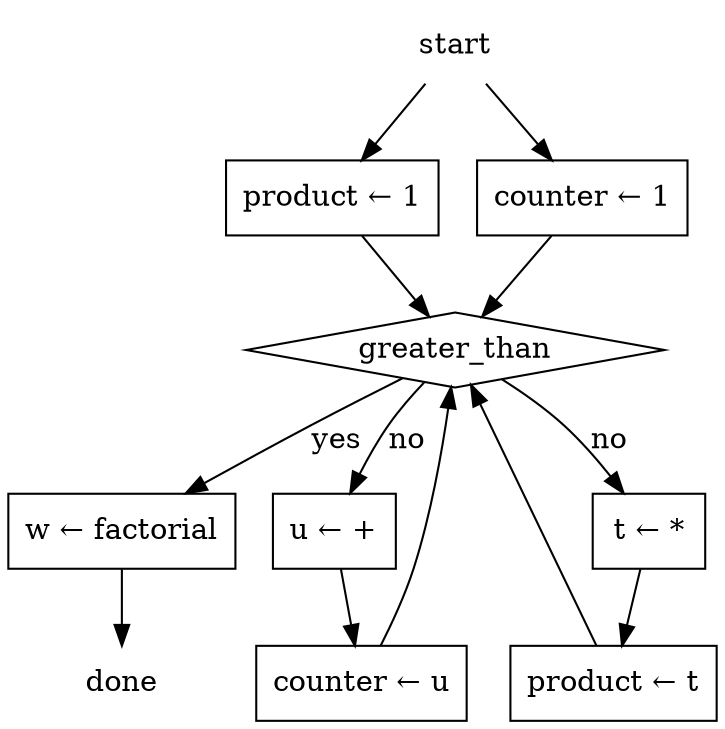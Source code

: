 #!/usr/bin/env dot
digraph conroller {
        {
                node[shape=plaintext]
                start
                done
        }
        {
                node[shape=diamond]
                greater_than
        }
        {
                node[shape=box]
                product_1[label="product &larr; 1"]
                counter_1[label="counter &larr; 1"]
                w_factorial[label="w &larr; factorial"]
                u_plus[label="u &larr; +"]
                t_times[label="t &larr; *"]
                counter_u[label="counter &larr; u"]
                product_t[label="product &larr; t"]
        }
        start -> product_1
        start -> counter_1
        product_1 -> greater_than
        counter_1 -> greater_than
        greater_than -> u_plus [label=no]
        greater_than -> t_times [label=no]
        u_plus -> counter_u
        t_times -> product_t
        counter_u -> greater_than
        product_t -> greater_than
        greater_than -> w_factorial [label=yes]
        w_factorial -> done
}

